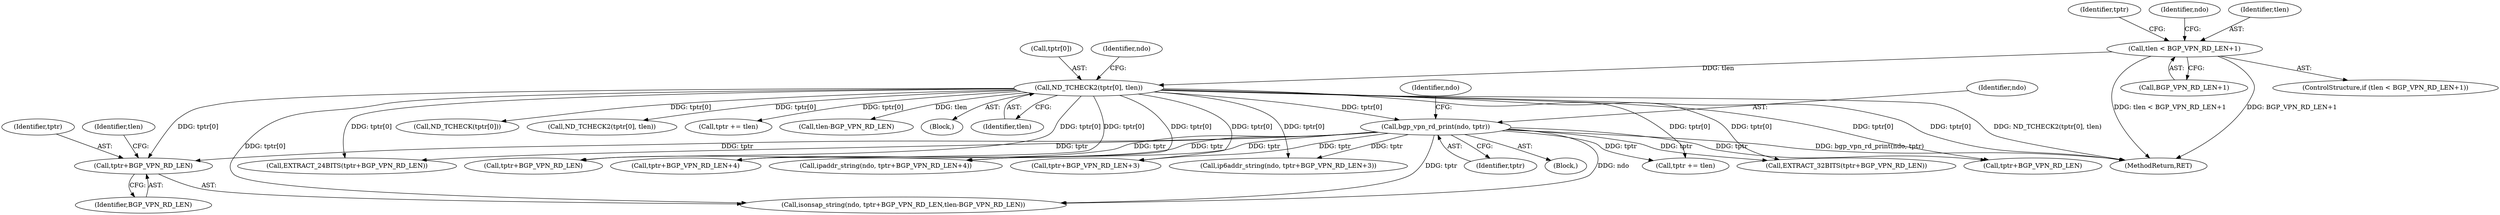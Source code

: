 digraph "0_tcpdump_ffde45acf3348f8353fb4064a1b21683ee6b5ddf@pointer" {
"1001020" [label="(Call,tptr+BGP_VPN_RD_LEN)"];
"1001004" [label="(Call,ND_TCHECK2(tptr[0], tlen))"];
"1000989" [label="(Call,tlen < BGP_VPN_RD_LEN+1)"];
"1001015" [label="(Call,bgp_vpn_rd_print(ndo, tptr))"];
"1001029" [label="(Call,tptr+BGP_VPN_RD_LEN)"];
"1001005" [label="(Call,tptr[0])"];
"1001028" [label="(Call,EXTRACT_32BITS(tptr+BGP_VPN_RD_LEN))"];
"1001019" [label="(Identifier,ndo)"];
"1001024" [label="(Identifier,tlen)"];
"1001065" [label="(Call,tptr += tlen)"];
"1001020" [label="(Call,tptr+BGP_VPN_RD_LEN)"];
"1001114" [label="(Call,ND_TCHECK(tptr[0]))"];
"1000989" [label="(Call,tlen < BGP_VPN_RD_LEN+1)"];
"1001016" [label="(Identifier,ndo)"];
"1001004" [label="(Call,ND_TCHECK2(tptr[0], tlen))"];
"1001073" [label="(Call,ND_TCHECK2(tptr[0], tlen))"];
"1001111" [label="(Call,tptr += tlen)"];
"1001015" [label="(Call,bgp_vpn_rd_print(ndo, tptr))"];
"1001048" [label="(Call,EXTRACT_24BITS(tptr+BGP_VPN_RD_LEN))"];
"1001022" [label="(Identifier,BGP_VPN_RD_LEN)"];
"1001006" [label="(Identifier,tptr)"];
"1001040" [label="(Call,tptr+BGP_VPN_RD_LEN+4)"];
"1001049" [label="(Call,tptr+BGP_VPN_RD_LEN)"];
"1000991" [label="(Call,BGP_VPN_RD_LEN+1)"];
"1000997" [label="(Identifier,ndo)"];
"1001023" [label="(Call,tlen-BGP_VPN_RD_LEN)"];
"1001018" [label="(Call,isonsap_string(ndo, tptr+BGP_VPN_RD_LEN,tlen-BGP_VPN_RD_LEN))"];
"1002923" [label="(MethodReturn,RET)"];
"1001060" [label="(Call,tptr+BGP_VPN_RD_LEN+3)"];
"1001011" [label="(Identifier,ndo)"];
"1000990" [label="(Identifier,tlen)"];
"1000988" [label="(ControlStructure,if (tlen < BGP_VPN_RD_LEN+1))"];
"1001003" [label="(Block,)"];
"1001017" [label="(Identifier,tptr)"];
"1001008" [label="(Identifier,tlen)"];
"1001058" [label="(Call,ip6addr_string(ndo, tptr+BGP_VPN_RD_LEN+3))"];
"1001014" [label="(Block,)"];
"1001021" [label="(Identifier,tptr)"];
"1001038" [label="(Call,ipaddr_string(ndo, tptr+BGP_VPN_RD_LEN+4))"];
"1001020" -> "1001018"  [label="AST: "];
"1001020" -> "1001022"  [label="CFG: "];
"1001021" -> "1001020"  [label="AST: "];
"1001022" -> "1001020"  [label="AST: "];
"1001024" -> "1001020"  [label="CFG: "];
"1001004" -> "1001020"  [label="DDG: tptr[0]"];
"1001015" -> "1001020"  [label="DDG: tptr"];
"1001004" -> "1001003"  [label="AST: "];
"1001004" -> "1001008"  [label="CFG: "];
"1001005" -> "1001004"  [label="AST: "];
"1001008" -> "1001004"  [label="AST: "];
"1001011" -> "1001004"  [label="CFG: "];
"1001004" -> "1002923"  [label="DDG: ND_TCHECK2(tptr[0], tlen)"];
"1001004" -> "1002923"  [label="DDG: tptr[0]"];
"1000989" -> "1001004"  [label="DDG: tlen"];
"1001004" -> "1001015"  [label="DDG: tptr[0]"];
"1001004" -> "1001018"  [label="DDG: tptr[0]"];
"1001004" -> "1001023"  [label="DDG: tlen"];
"1001004" -> "1001028"  [label="DDG: tptr[0]"];
"1001004" -> "1001029"  [label="DDG: tptr[0]"];
"1001004" -> "1001038"  [label="DDG: tptr[0]"];
"1001004" -> "1001040"  [label="DDG: tptr[0]"];
"1001004" -> "1001048"  [label="DDG: tptr[0]"];
"1001004" -> "1001049"  [label="DDG: tptr[0]"];
"1001004" -> "1001058"  [label="DDG: tptr[0]"];
"1001004" -> "1001060"  [label="DDG: tptr[0]"];
"1001004" -> "1001065"  [label="DDG: tptr[0]"];
"1001004" -> "1001073"  [label="DDG: tptr[0]"];
"1001004" -> "1001111"  [label="DDG: tptr[0]"];
"1001004" -> "1001114"  [label="DDG: tptr[0]"];
"1000989" -> "1000988"  [label="AST: "];
"1000989" -> "1000991"  [label="CFG: "];
"1000990" -> "1000989"  [label="AST: "];
"1000991" -> "1000989"  [label="AST: "];
"1000997" -> "1000989"  [label="CFG: "];
"1001006" -> "1000989"  [label="CFG: "];
"1000989" -> "1002923"  [label="DDG: tlen < BGP_VPN_RD_LEN+1"];
"1000989" -> "1002923"  [label="DDG: BGP_VPN_RD_LEN+1"];
"1001015" -> "1001014"  [label="AST: "];
"1001015" -> "1001017"  [label="CFG: "];
"1001016" -> "1001015"  [label="AST: "];
"1001017" -> "1001015"  [label="AST: "];
"1001019" -> "1001015"  [label="CFG: "];
"1001015" -> "1002923"  [label="DDG: bgp_vpn_rd_print(ndo, tptr)"];
"1001015" -> "1001018"  [label="DDG: ndo"];
"1001015" -> "1001018"  [label="DDG: tptr"];
"1001015" -> "1001028"  [label="DDG: tptr"];
"1001015" -> "1001029"  [label="DDG: tptr"];
"1001015" -> "1001038"  [label="DDG: tptr"];
"1001015" -> "1001040"  [label="DDG: tptr"];
"1001015" -> "1001048"  [label="DDG: tptr"];
"1001015" -> "1001049"  [label="DDG: tptr"];
"1001015" -> "1001058"  [label="DDG: tptr"];
"1001015" -> "1001060"  [label="DDG: tptr"];
"1001015" -> "1001065"  [label="DDG: tptr"];
}
